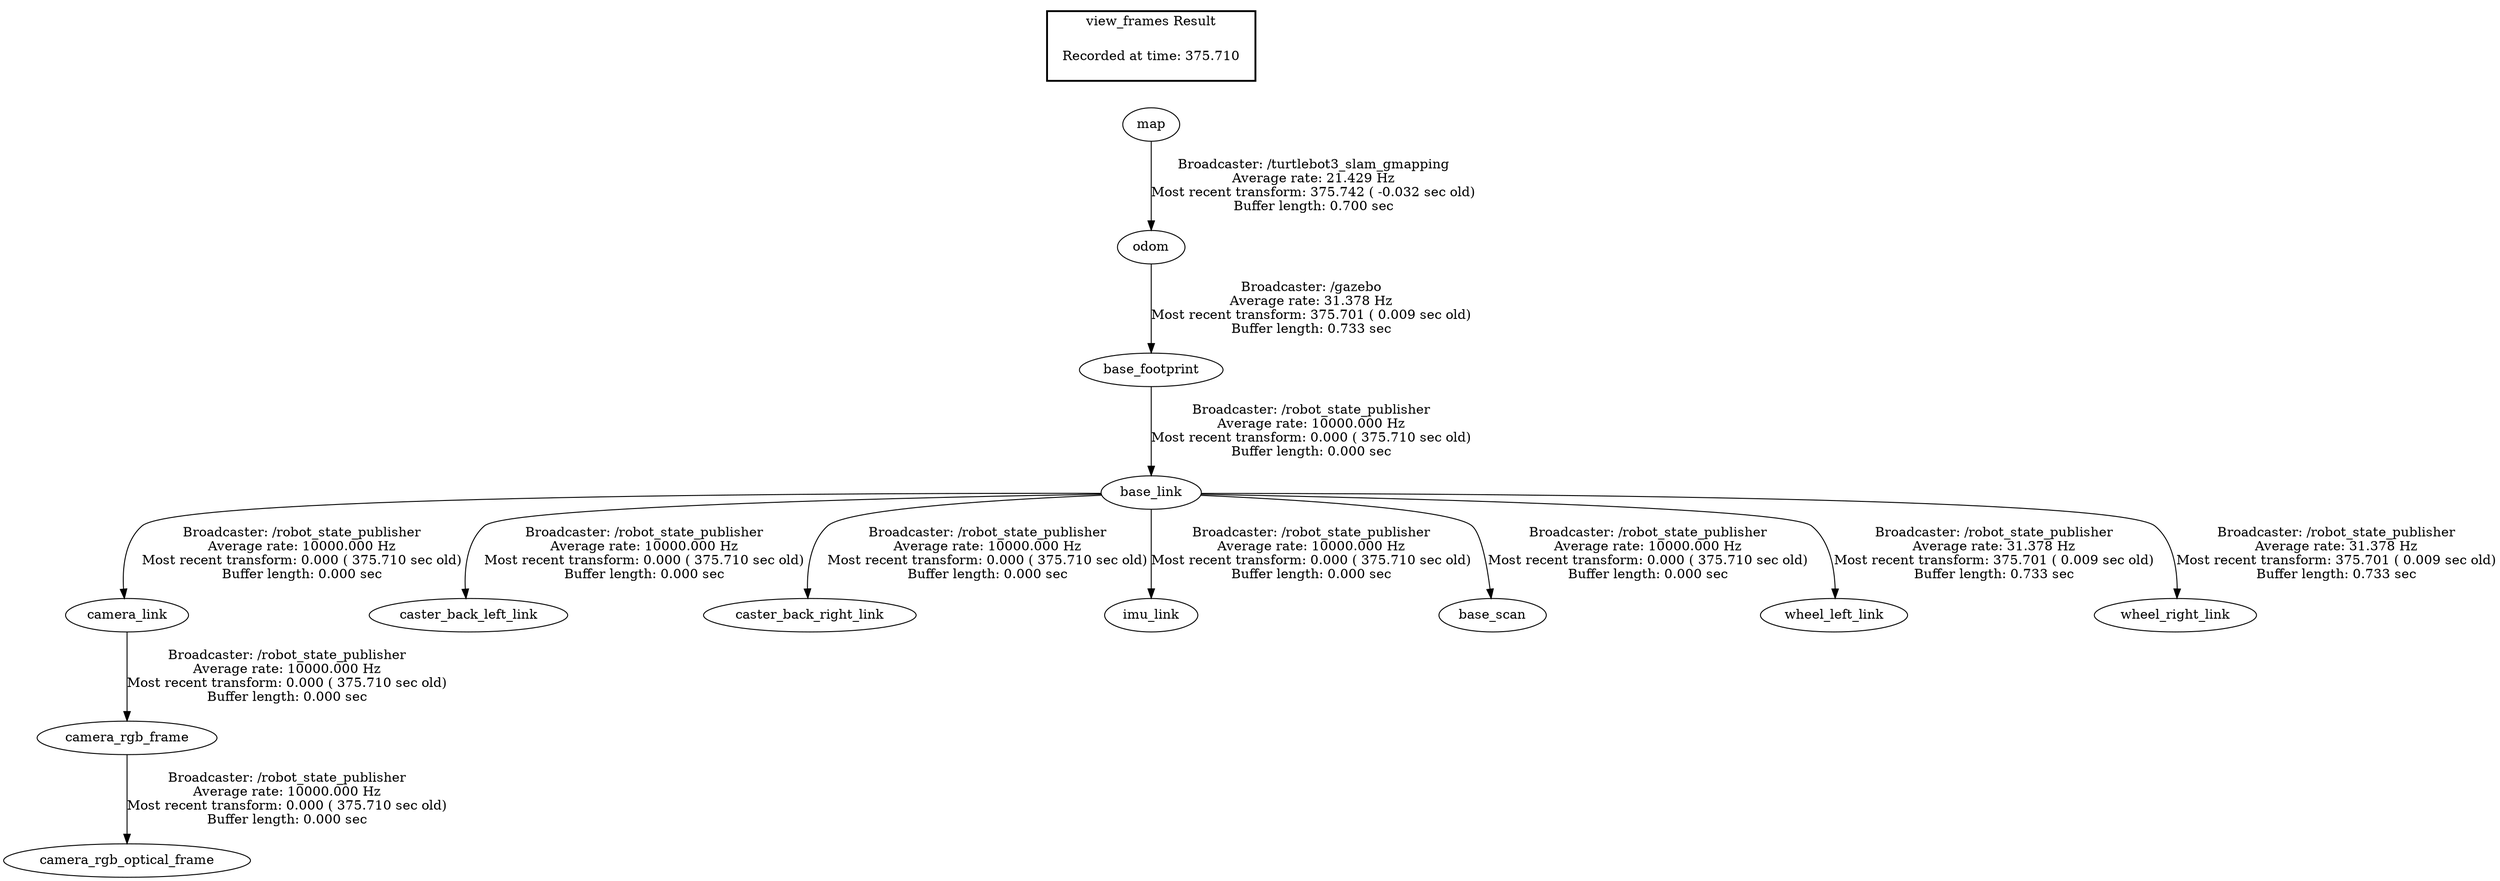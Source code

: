digraph G {
"base_footprint" -> "base_link"[label="Broadcaster: /robot_state_publisher\nAverage rate: 10000.000 Hz\nMost recent transform: 0.000 ( 375.710 sec old)\nBuffer length: 0.000 sec\n"];
"odom" -> "base_footprint"[label="Broadcaster: /gazebo\nAverage rate: 31.378 Hz\nMost recent transform: 375.701 ( 0.009 sec old)\nBuffer length: 0.733 sec\n"];
"base_link" -> "camera_link"[label="Broadcaster: /robot_state_publisher\nAverage rate: 10000.000 Hz\nMost recent transform: 0.000 ( 375.710 sec old)\nBuffer length: 0.000 sec\n"];
"camera_link" -> "camera_rgb_frame"[label="Broadcaster: /robot_state_publisher\nAverage rate: 10000.000 Hz\nMost recent transform: 0.000 ( 375.710 sec old)\nBuffer length: 0.000 sec\n"];
"camera_rgb_frame" -> "camera_rgb_optical_frame"[label="Broadcaster: /robot_state_publisher\nAverage rate: 10000.000 Hz\nMost recent transform: 0.000 ( 375.710 sec old)\nBuffer length: 0.000 sec\n"];
"base_link" -> "caster_back_left_link"[label="Broadcaster: /robot_state_publisher\nAverage rate: 10000.000 Hz\nMost recent transform: 0.000 ( 375.710 sec old)\nBuffer length: 0.000 sec\n"];
"base_link" -> "caster_back_right_link"[label="Broadcaster: /robot_state_publisher\nAverage rate: 10000.000 Hz\nMost recent transform: 0.000 ( 375.710 sec old)\nBuffer length: 0.000 sec\n"];
"base_link" -> "imu_link"[label="Broadcaster: /robot_state_publisher\nAverage rate: 10000.000 Hz\nMost recent transform: 0.000 ( 375.710 sec old)\nBuffer length: 0.000 sec\n"];
"base_link" -> "base_scan"[label="Broadcaster: /robot_state_publisher\nAverage rate: 10000.000 Hz\nMost recent transform: 0.000 ( 375.710 sec old)\nBuffer length: 0.000 sec\n"];
"map" -> "odom"[label="Broadcaster: /turtlebot3_slam_gmapping\nAverage rate: 21.429 Hz\nMost recent transform: 375.742 ( -0.032 sec old)\nBuffer length: 0.700 sec\n"];
"base_link" -> "wheel_left_link"[label="Broadcaster: /robot_state_publisher\nAverage rate: 31.378 Hz\nMost recent transform: 375.701 ( 0.009 sec old)\nBuffer length: 0.733 sec\n"];
"base_link" -> "wheel_right_link"[label="Broadcaster: /robot_state_publisher\nAverage rate: 31.378 Hz\nMost recent transform: 375.701 ( 0.009 sec old)\nBuffer length: 0.733 sec\n"];
edge [style=invis];
 subgraph cluster_legend { style=bold; color=black; label ="view_frames Result";
"Recorded at time: 375.710"[ shape=plaintext ] ;
 }->"map";
}